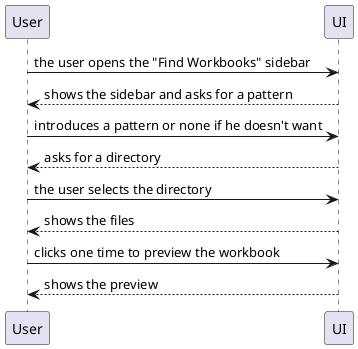 @startuml IPC02.2_advancedWorkbookSearch_SSD

User->UI: the user opens the "Find Workbooks" sidebar
UI-->User: shows the sidebar and asks for a pattern
User->UI: introduces a pattern or none if he doesn't want
UI-->User: asks for a directory
User->UI: the user selects the directory
UI-->User: shows the files
User->UI: clicks one time to preview the workbook
UI-->User: shows the preview

@enduml
